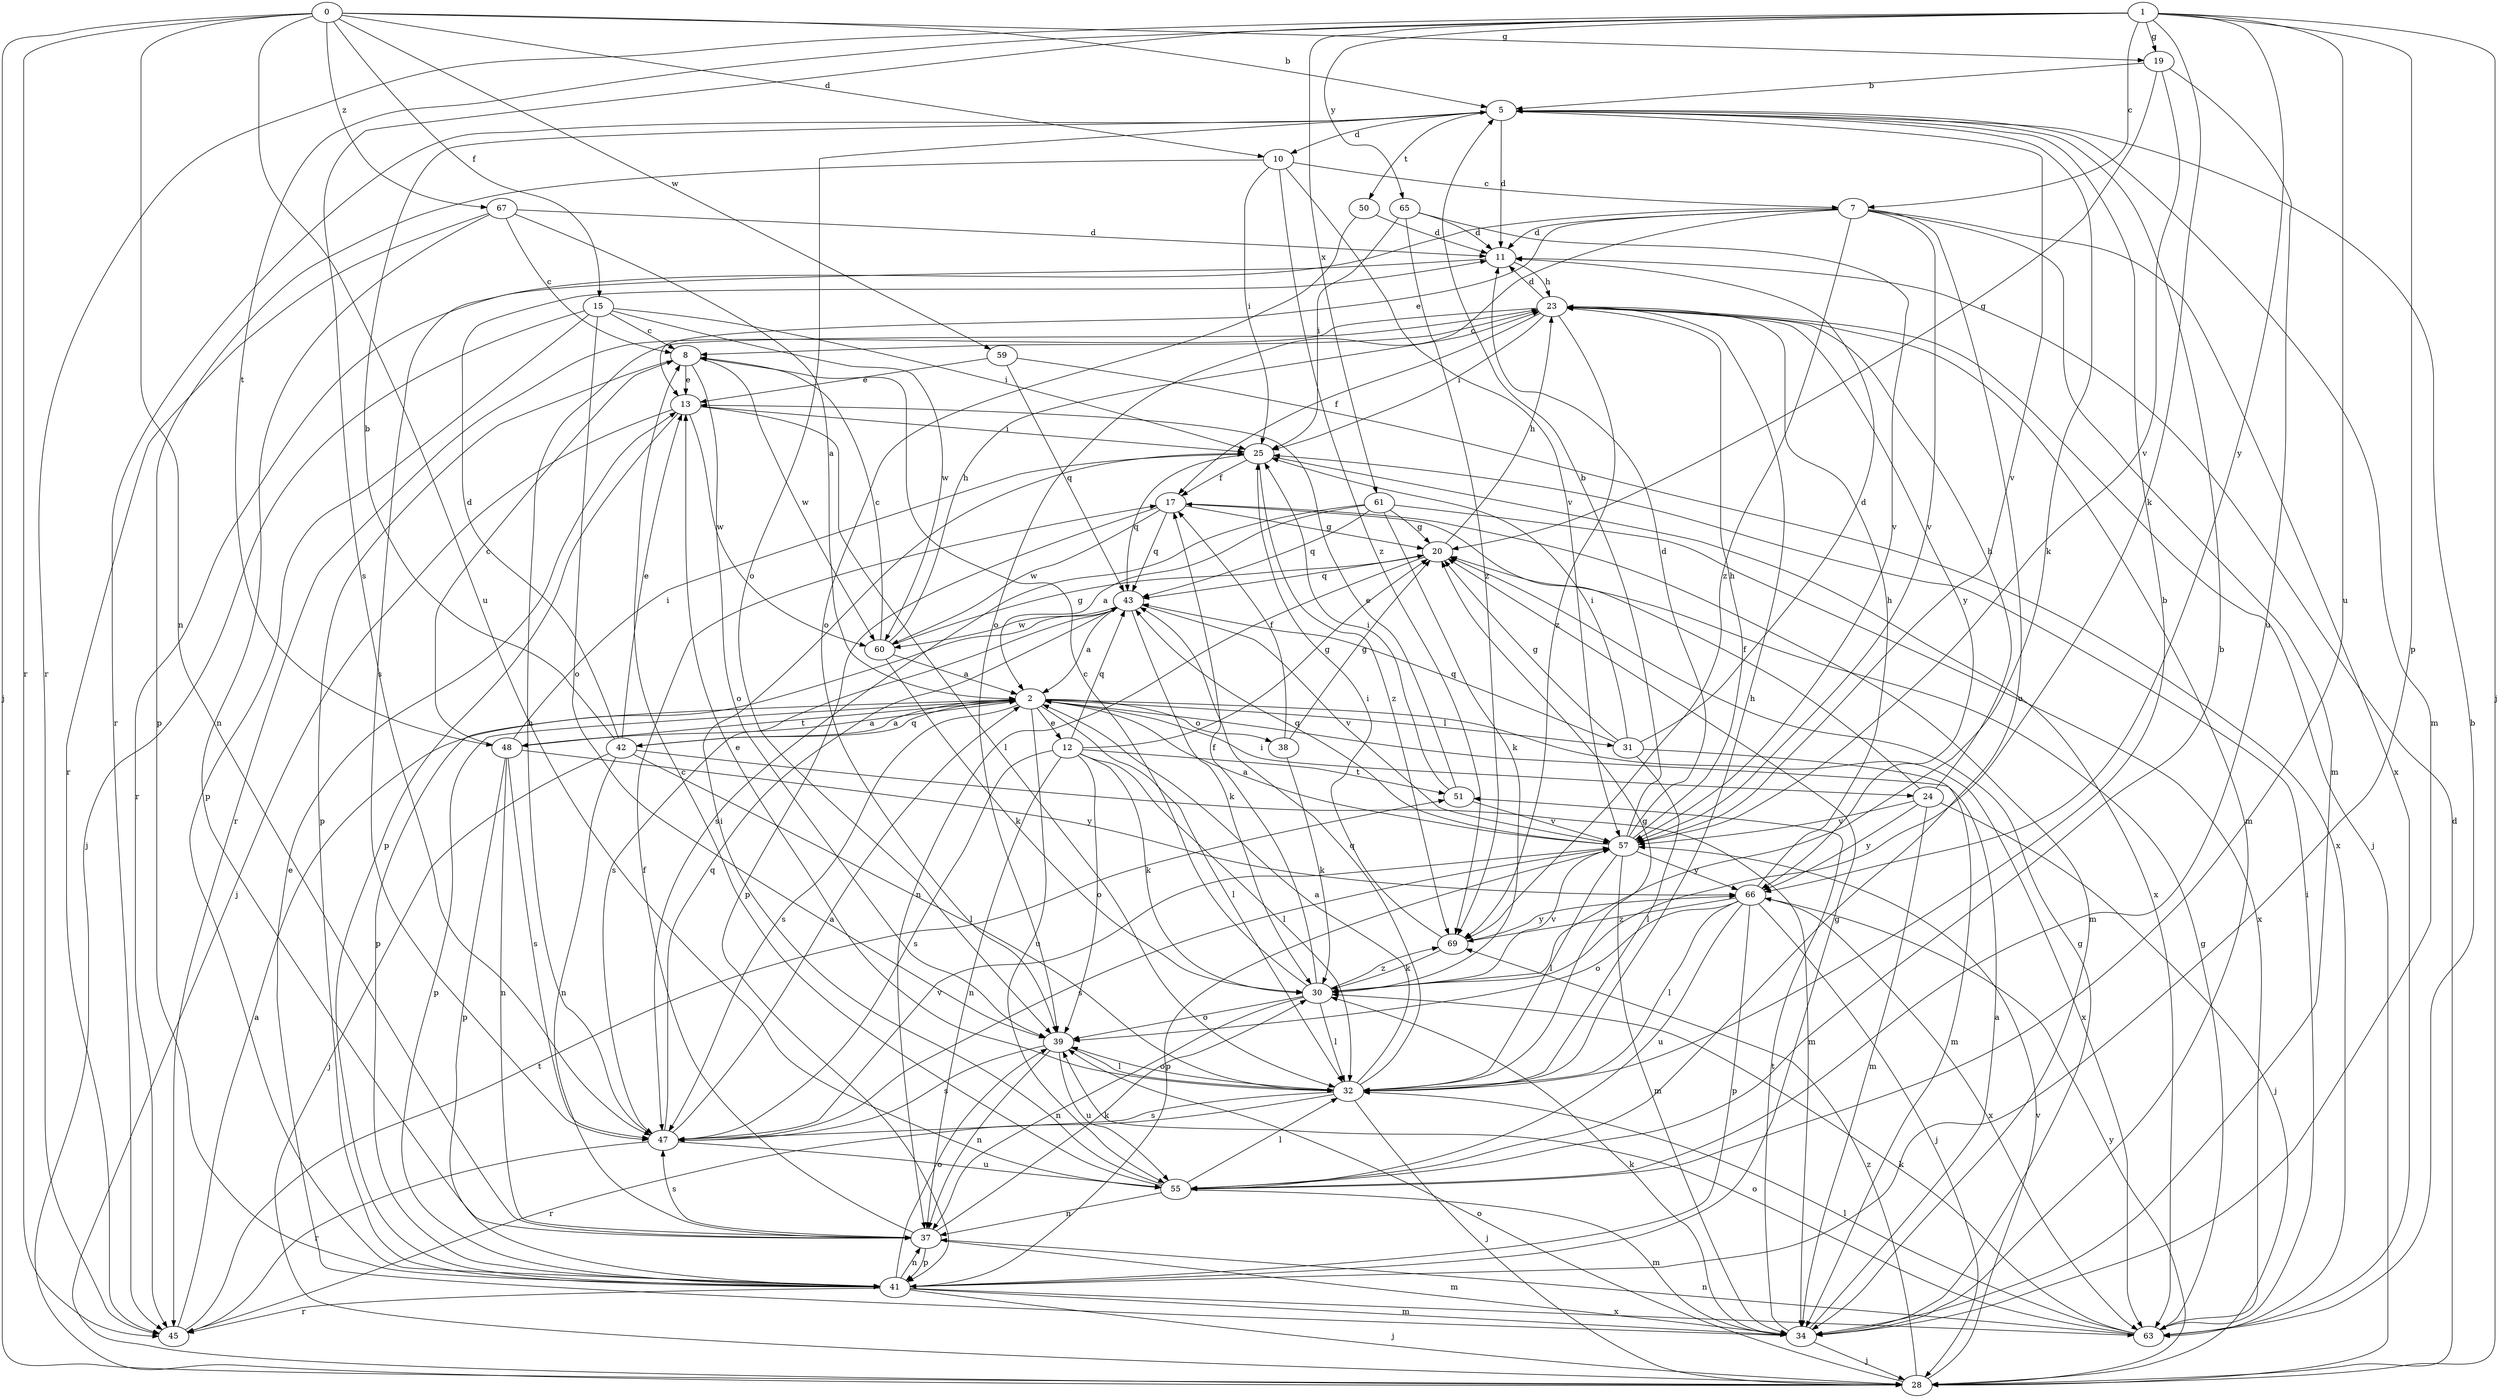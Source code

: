 strict digraph  {
0;
1;
2;
5;
7;
8;
10;
11;
12;
13;
15;
17;
19;
20;
23;
24;
25;
28;
30;
31;
32;
34;
37;
38;
39;
41;
42;
43;
45;
47;
48;
50;
51;
55;
57;
59;
60;
61;
63;
65;
66;
67;
69;
0 -> 5  [label=b];
0 -> 10  [label=d];
0 -> 15  [label=f];
0 -> 19  [label=g];
0 -> 28  [label=j];
0 -> 37  [label=n];
0 -> 45  [label=r];
0 -> 55  [label=u];
0 -> 59  [label=w];
0 -> 67  [label=z];
1 -> 7  [label=c];
1 -> 19  [label=g];
1 -> 28  [label=j];
1 -> 30  [label=k];
1 -> 41  [label=p];
1 -> 45  [label=r];
1 -> 47  [label=s];
1 -> 48  [label=t];
1 -> 55  [label=u];
1 -> 61  [label=x];
1 -> 65  [label=y];
1 -> 66  [label=y];
2 -> 12  [label=e];
2 -> 24  [label=i];
2 -> 31  [label=l];
2 -> 32  [label=l];
2 -> 38  [label=o];
2 -> 41  [label=p];
2 -> 42  [label=q];
2 -> 47  [label=s];
2 -> 48  [label=t];
2 -> 55  [label=u];
2 -> 63  [label=x];
5 -> 10  [label=d];
5 -> 11  [label=d];
5 -> 30  [label=k];
5 -> 34  [label=m];
5 -> 39  [label=o];
5 -> 45  [label=r];
5 -> 50  [label=t];
5 -> 57  [label=v];
7 -> 11  [label=d];
7 -> 13  [label=e];
7 -> 34  [label=m];
7 -> 39  [label=o];
7 -> 47  [label=s];
7 -> 55  [label=u];
7 -> 57  [label=v];
7 -> 63  [label=x];
7 -> 69  [label=z];
8 -> 13  [label=e];
8 -> 39  [label=o];
8 -> 41  [label=p];
8 -> 60  [label=w];
10 -> 7  [label=c];
10 -> 25  [label=i];
10 -> 41  [label=p];
10 -> 57  [label=v];
10 -> 69  [label=z];
11 -> 23  [label=h];
11 -> 45  [label=r];
12 -> 20  [label=g];
12 -> 30  [label=k];
12 -> 32  [label=l];
12 -> 37  [label=n];
12 -> 39  [label=o];
12 -> 43  [label=q];
12 -> 47  [label=s];
12 -> 51  [label=t];
13 -> 25  [label=i];
13 -> 28  [label=j];
13 -> 32  [label=l];
13 -> 41  [label=p];
13 -> 60  [label=w];
15 -> 8  [label=c];
15 -> 25  [label=i];
15 -> 28  [label=j];
15 -> 39  [label=o];
15 -> 41  [label=p];
15 -> 60  [label=w];
17 -> 20  [label=g];
17 -> 34  [label=m];
17 -> 41  [label=p];
17 -> 43  [label=q];
17 -> 60  [label=w];
19 -> 5  [label=b];
19 -> 20  [label=g];
19 -> 55  [label=u];
19 -> 57  [label=v];
20 -> 23  [label=h];
20 -> 37  [label=n];
20 -> 43  [label=q];
23 -> 8  [label=c];
23 -> 11  [label=d];
23 -> 17  [label=f];
23 -> 25  [label=i];
23 -> 28  [label=j];
23 -> 34  [label=m];
23 -> 45  [label=r];
23 -> 66  [label=y];
23 -> 69  [label=z];
24 -> 17  [label=f];
24 -> 23  [label=h];
24 -> 28  [label=j];
24 -> 34  [label=m];
24 -> 57  [label=v];
24 -> 66  [label=y];
25 -> 17  [label=f];
25 -> 43  [label=q];
25 -> 63  [label=x];
25 -> 69  [label=z];
28 -> 11  [label=d];
28 -> 39  [label=o];
28 -> 57  [label=v];
28 -> 66  [label=y];
28 -> 69  [label=z];
30 -> 8  [label=c];
30 -> 17  [label=f];
30 -> 32  [label=l];
30 -> 37  [label=n];
30 -> 39  [label=o];
30 -> 57  [label=v];
30 -> 69  [label=z];
31 -> 11  [label=d];
31 -> 20  [label=g];
31 -> 25  [label=i];
31 -> 32  [label=l];
31 -> 34  [label=m];
31 -> 43  [label=q];
32 -> 2  [label=a];
32 -> 5  [label=b];
32 -> 13  [label=e];
32 -> 20  [label=g];
32 -> 23  [label=h];
32 -> 28  [label=j];
32 -> 39  [label=o];
32 -> 43  [label=q];
32 -> 45  [label=r];
32 -> 47  [label=s];
34 -> 2  [label=a];
34 -> 13  [label=e];
34 -> 20  [label=g];
34 -> 28  [label=j];
34 -> 30  [label=k];
34 -> 51  [label=t];
37 -> 17  [label=f];
37 -> 30  [label=k];
37 -> 34  [label=m];
37 -> 41  [label=p];
37 -> 47  [label=s];
38 -> 17  [label=f];
38 -> 20  [label=g];
38 -> 30  [label=k];
39 -> 32  [label=l];
39 -> 37  [label=n];
39 -> 47  [label=s];
39 -> 55  [label=u];
41 -> 20  [label=g];
41 -> 28  [label=j];
41 -> 34  [label=m];
41 -> 37  [label=n];
41 -> 39  [label=o];
41 -> 45  [label=r];
41 -> 63  [label=x];
42 -> 2  [label=a];
42 -> 5  [label=b];
42 -> 11  [label=d];
42 -> 13  [label=e];
42 -> 28  [label=j];
42 -> 32  [label=l];
42 -> 34  [label=m];
42 -> 37  [label=n];
43 -> 2  [label=a];
43 -> 30  [label=k];
43 -> 41  [label=p];
43 -> 47  [label=s];
43 -> 57  [label=v];
43 -> 60  [label=w];
45 -> 2  [label=a];
45 -> 51  [label=t];
47 -> 2  [label=a];
47 -> 23  [label=h];
47 -> 43  [label=q];
47 -> 45  [label=r];
47 -> 55  [label=u];
47 -> 57  [label=v];
48 -> 2  [label=a];
48 -> 8  [label=c];
48 -> 25  [label=i];
48 -> 37  [label=n];
48 -> 41  [label=p];
48 -> 47  [label=s];
48 -> 66  [label=y];
50 -> 11  [label=d];
50 -> 39  [label=o];
51 -> 13  [label=e];
51 -> 25  [label=i];
51 -> 57  [label=v];
55 -> 5  [label=b];
55 -> 8  [label=c];
55 -> 25  [label=i];
55 -> 32  [label=l];
55 -> 34  [label=m];
55 -> 37  [label=n];
57 -> 2  [label=a];
57 -> 5  [label=b];
57 -> 11  [label=d];
57 -> 23  [label=h];
57 -> 32  [label=l];
57 -> 34  [label=m];
57 -> 41  [label=p];
57 -> 43  [label=q];
57 -> 47  [label=s];
57 -> 66  [label=y];
59 -> 13  [label=e];
59 -> 43  [label=q];
59 -> 63  [label=x];
60 -> 2  [label=a];
60 -> 8  [label=c];
60 -> 20  [label=g];
60 -> 23  [label=h];
60 -> 30  [label=k];
61 -> 2  [label=a];
61 -> 20  [label=g];
61 -> 30  [label=k];
61 -> 43  [label=q];
61 -> 47  [label=s];
61 -> 63  [label=x];
63 -> 5  [label=b];
63 -> 20  [label=g];
63 -> 25  [label=i];
63 -> 30  [label=k];
63 -> 32  [label=l];
63 -> 37  [label=n];
63 -> 39  [label=o];
65 -> 11  [label=d];
65 -> 25  [label=i];
65 -> 57  [label=v];
65 -> 69  [label=z];
66 -> 23  [label=h];
66 -> 28  [label=j];
66 -> 32  [label=l];
66 -> 39  [label=o];
66 -> 41  [label=p];
66 -> 55  [label=u];
66 -> 63  [label=x];
66 -> 69  [label=z];
67 -> 2  [label=a];
67 -> 8  [label=c];
67 -> 11  [label=d];
67 -> 37  [label=n];
67 -> 45  [label=r];
69 -> 25  [label=i];
69 -> 30  [label=k];
69 -> 66  [label=y];
}
